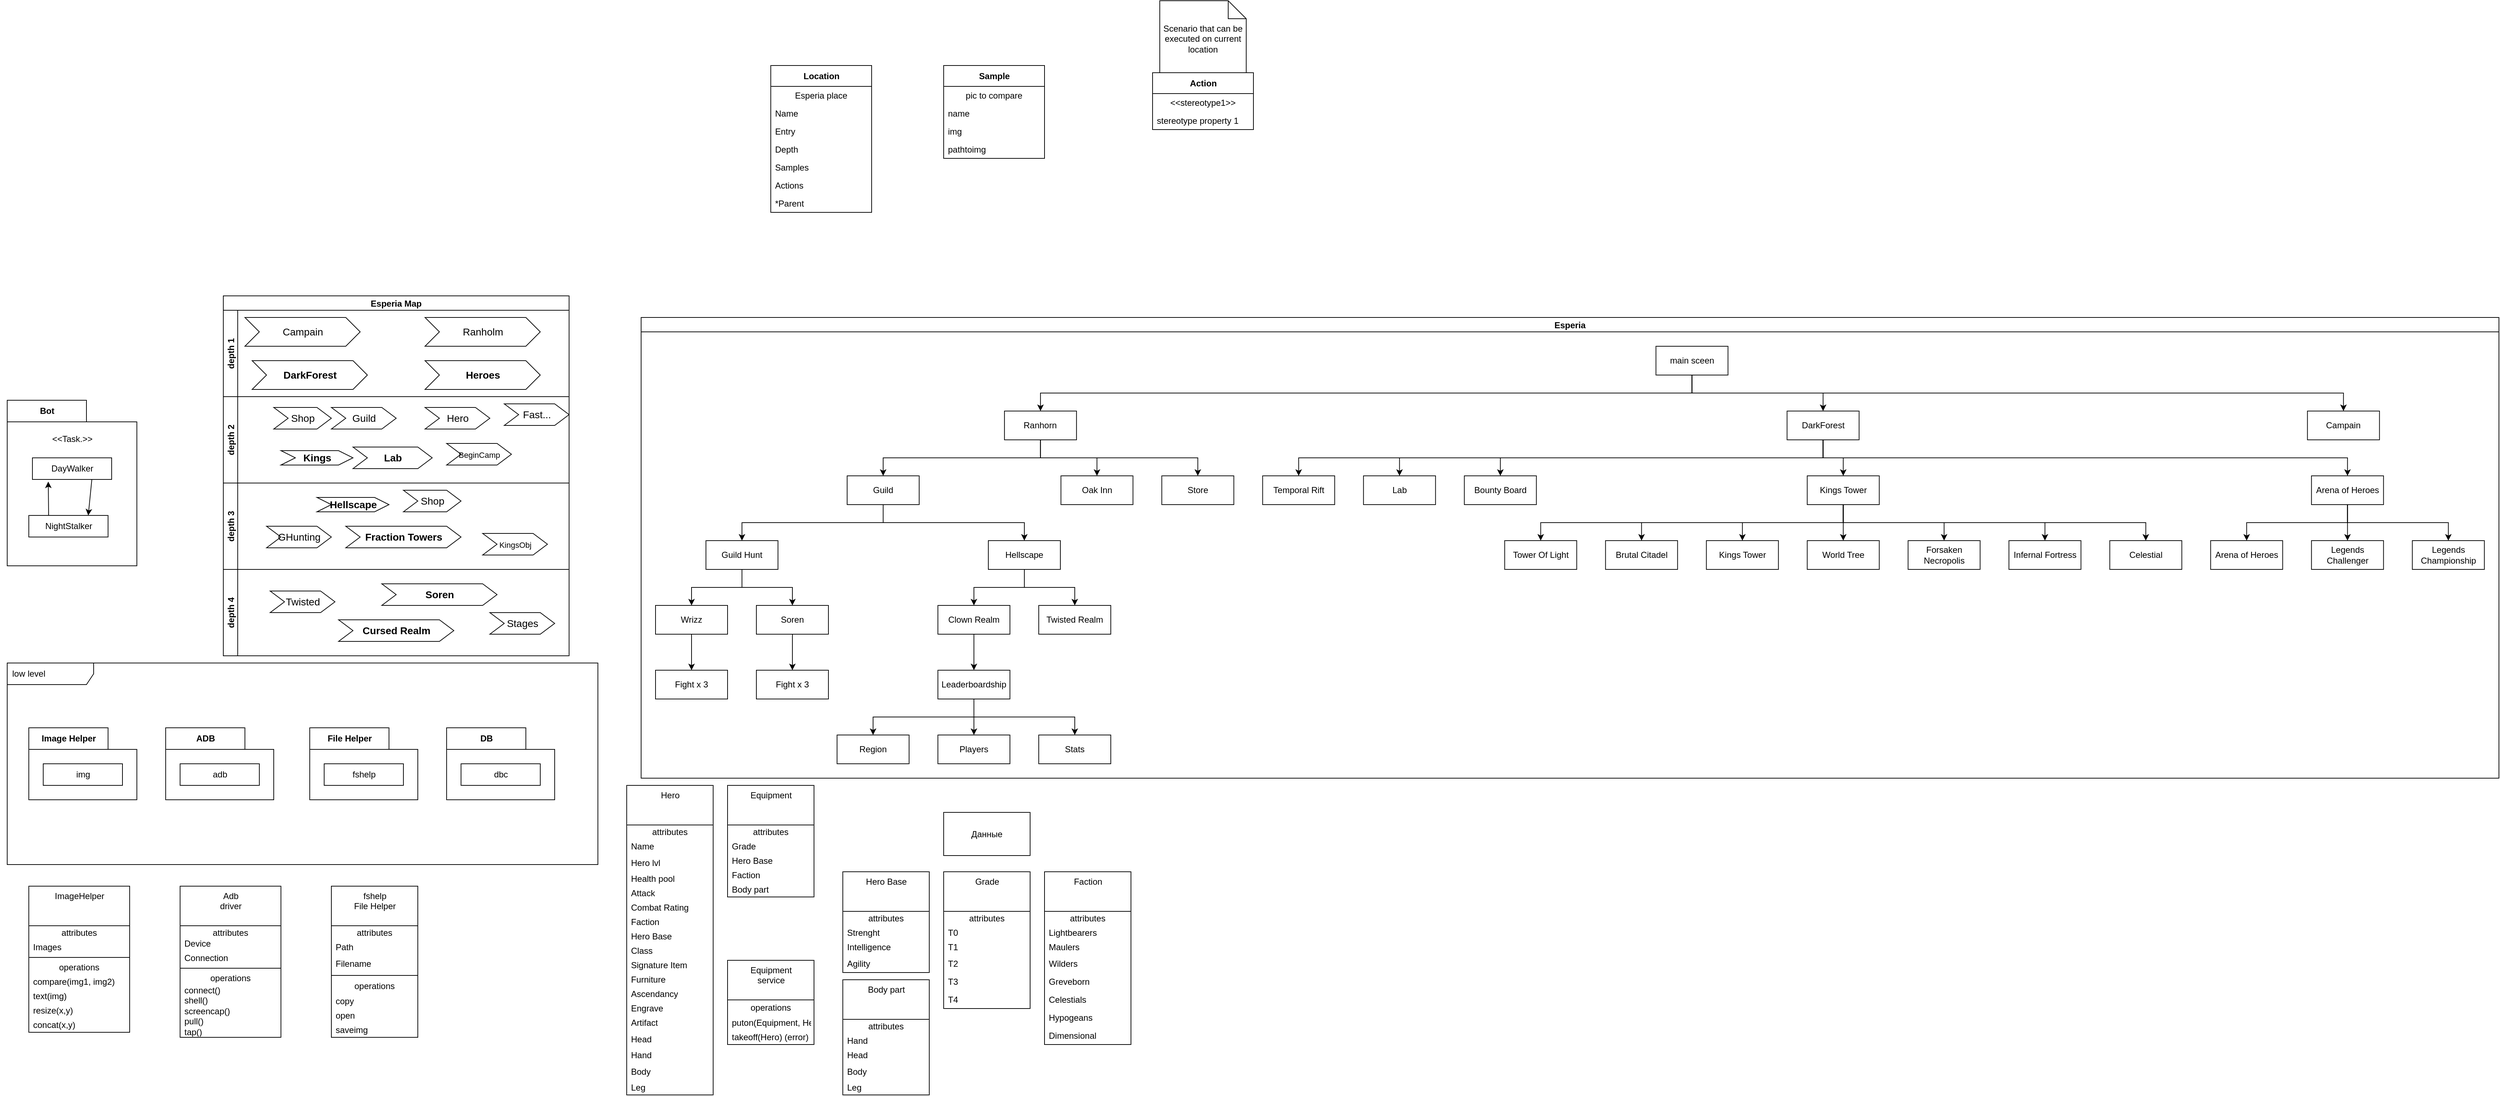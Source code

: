 <mxfile>
    <diagram id="A_OI09LelHX7HqbFtc8T" name="Page-1">
        <mxGraphModel dx="932" dy="1765" grid="1" gridSize="10" guides="1" tooltips="1" connect="1" arrows="1" fold="1" page="1" pageScale="1" pageWidth="850" pageHeight="1100" math="0" shadow="0">
            <root>
                <mxCell id="0"/>
                <mxCell id="1" parent="0"/>
                <mxCell id="19" value="Adb&lt;br&gt;driver" style="swimlane;fontStyle=0;align=center;verticalAlign=top;childLayout=stackLayout;horizontal=1;startSize=55;horizontalStack=0;resizeParent=1;resizeParentMax=0;resizeLast=0;collapsible=0;marginBottom=0;html=1;" parent="1" vertex="1">
                    <mxGeometry x="280" y="790" width="140" height="210" as="geometry"/>
                </mxCell>
                <mxCell id="20" value="attributes" style="text;html=1;strokeColor=none;fillColor=none;align=center;verticalAlign=middle;spacingLeft=4;spacingRight=4;overflow=hidden;rotatable=0;points=[[0,0.5],[1,0.5]];portConstraint=eastwest;" parent="19" vertex="1">
                    <mxGeometry y="55" width="140" height="15" as="geometry"/>
                </mxCell>
                <mxCell id="21" value="Device" style="text;html=1;strokeColor=none;fillColor=none;align=left;verticalAlign=middle;spacingLeft=4;spacingRight=4;overflow=hidden;rotatable=0;points=[[0,0.5],[1,0.5]];portConstraint=eastwest;" parent="19" vertex="1">
                    <mxGeometry y="70" width="140" height="20" as="geometry"/>
                </mxCell>
                <mxCell id="39" value="Connection" style="text;html=1;strokeColor=none;fillColor=none;align=left;verticalAlign=middle;spacingLeft=4;spacingRight=4;overflow=hidden;rotatable=0;points=[[0,0.5],[1,0.5]];portConstraint=eastwest;" parent="19" vertex="1">
                    <mxGeometry y="90" width="140" height="20" as="geometry"/>
                </mxCell>
                <mxCell id="24" value="" style="line;strokeWidth=1;fillColor=none;align=left;verticalAlign=middle;spacingTop=-1;spacingLeft=3;spacingRight=3;rotatable=0;labelPosition=right;points=[];portConstraint=eastwest;" parent="19" vertex="1">
                    <mxGeometry y="110" width="140" height="8" as="geometry"/>
                </mxCell>
                <mxCell id="25" value="operations" style="text;html=1;strokeColor=none;fillColor=none;align=center;verticalAlign=middle;spacingLeft=4;spacingRight=4;overflow=hidden;rotatable=0;points=[[0,0.5],[1,0.5]];portConstraint=eastwest;" parent="19" vertex="1">
                    <mxGeometry y="118" width="140" height="17" as="geometry"/>
                </mxCell>
                <mxCell id="26" value="connect()&lt;br&gt;shell()&lt;br&gt;screencap()&lt;br&gt;pull()&lt;br&gt;tap()" style="text;html=1;strokeColor=none;fillColor=none;align=left;verticalAlign=middle;spacingLeft=4;spacingRight=4;overflow=hidden;rotatable=0;points=[[0,0.5],[1,0.5]];portConstraint=eastwest;" parent="19" vertex="1">
                    <mxGeometry y="135" width="140" height="75" as="geometry"/>
                </mxCell>
                <mxCell id="28" value="ImageHelper" style="swimlane;fontStyle=0;align=center;verticalAlign=top;childLayout=stackLayout;horizontal=1;startSize=55;horizontalStack=0;resizeParent=1;resizeParentMax=0;resizeLast=0;collapsible=0;marginBottom=0;html=1;" parent="1" vertex="1">
                    <mxGeometry x="70" y="790" width="140" height="203" as="geometry"/>
                </mxCell>
                <mxCell id="29" value="attributes" style="text;html=1;strokeColor=none;fillColor=none;align=center;verticalAlign=middle;spacingLeft=4;spacingRight=4;overflow=hidden;rotatable=0;points=[[0,0.5],[1,0.5]];portConstraint=eastwest;" parent="28" vertex="1">
                    <mxGeometry y="55" width="140" height="20" as="geometry"/>
                </mxCell>
                <mxCell id="30" value="Images" style="text;html=1;strokeColor=none;fillColor=none;align=left;verticalAlign=middle;spacingLeft=4;spacingRight=4;overflow=hidden;rotatable=0;points=[[0,0.5],[1,0.5]];portConstraint=eastwest;" parent="28" vertex="1">
                    <mxGeometry y="75" width="140" height="20" as="geometry"/>
                </mxCell>
                <mxCell id="33" value="" style="line;strokeWidth=1;fillColor=none;align=left;verticalAlign=middle;spacingTop=-1;spacingLeft=3;spacingRight=3;rotatable=0;labelPosition=right;points=[];portConstraint=eastwest;" parent="28" vertex="1">
                    <mxGeometry y="95" width="140" height="8" as="geometry"/>
                </mxCell>
                <mxCell id="34" value="operations" style="text;html=1;strokeColor=none;fillColor=none;align=center;verticalAlign=middle;spacingLeft=4;spacingRight=4;overflow=hidden;rotatable=0;points=[[0,0.5],[1,0.5]];portConstraint=eastwest;" parent="28" vertex="1">
                    <mxGeometry y="103" width="140" height="20" as="geometry"/>
                </mxCell>
                <mxCell id="35" value="compare(img1, img2)" style="text;html=1;strokeColor=none;fillColor=none;align=left;verticalAlign=middle;spacingLeft=4;spacingRight=4;overflow=hidden;rotatable=0;points=[[0,0.5],[1,0.5]];portConstraint=eastwest;" parent="28" vertex="1">
                    <mxGeometry y="123" width="140" height="20" as="geometry"/>
                </mxCell>
                <mxCell id="36" value="text(img)" style="text;html=1;strokeColor=none;fillColor=none;align=left;verticalAlign=middle;spacingLeft=4;spacingRight=4;overflow=hidden;rotatable=0;points=[[0,0.5],[1,0.5]];portConstraint=eastwest;" parent="28" vertex="1">
                    <mxGeometry y="143" width="140" height="20" as="geometry"/>
                </mxCell>
                <mxCell id="37" value="resize(x,y)" style="text;html=1;strokeColor=none;fillColor=none;align=left;verticalAlign=middle;spacingLeft=4;spacingRight=4;overflow=hidden;rotatable=0;points=[[0,0.5],[1,0.5]];portConstraint=eastwest;" parent="28" vertex="1">
                    <mxGeometry y="163" width="140" height="20" as="geometry"/>
                </mxCell>
                <mxCell id="38" value="concat(x,y)" style="text;html=1;strokeColor=none;fillColor=none;align=left;verticalAlign=middle;spacingLeft=4;spacingRight=4;overflow=hidden;rotatable=0;points=[[0,0.5],[1,0.5]];portConstraint=eastwest;" parent="28" vertex="1">
                    <mxGeometry y="183" width="140" height="20" as="geometry"/>
                </mxCell>
                <mxCell id="41" value="fshelp&lt;br&gt;File Helper" style="swimlane;fontStyle=0;align=center;verticalAlign=top;childLayout=stackLayout;horizontal=1;startSize=55;horizontalStack=0;resizeParent=1;resizeParentMax=0;resizeLast=0;collapsible=0;marginBottom=0;html=1;" parent="1" vertex="1">
                    <mxGeometry x="490" y="790" width="120" height="210" as="geometry"/>
                </mxCell>
                <mxCell id="42" value="attributes" style="text;html=1;strokeColor=none;fillColor=none;align=center;verticalAlign=middle;spacingLeft=4;spacingRight=4;overflow=hidden;rotatable=0;points=[[0,0.5],[1,0.5]];portConstraint=eastwest;" parent="41" vertex="1">
                    <mxGeometry y="55" width="120" height="20" as="geometry"/>
                </mxCell>
                <mxCell id="43" value="Path" style="text;html=1;strokeColor=none;fillColor=none;align=left;verticalAlign=middle;spacingLeft=4;spacingRight=4;overflow=hidden;rotatable=0;points=[[0,0.5],[1,0.5]];portConstraint=eastwest;" parent="41" vertex="1">
                    <mxGeometry y="75" width="120" height="20" as="geometry"/>
                </mxCell>
                <mxCell id="52" value="Filename" style="text;html=1;strokeColor=none;fillColor=none;align=left;verticalAlign=middle;spacingLeft=4;spacingRight=4;overflow=hidden;rotatable=0;points=[[0,0.5],[1,0.5]];portConstraint=eastwest;" parent="41" vertex="1">
                    <mxGeometry y="95" width="120" height="25" as="geometry"/>
                </mxCell>
                <mxCell id="46" value="" style="line;strokeWidth=1;fillColor=none;align=left;verticalAlign=middle;spacingTop=-1;spacingLeft=3;spacingRight=3;rotatable=0;labelPosition=right;points=[];portConstraint=eastwest;" parent="41" vertex="1">
                    <mxGeometry y="120" width="120" height="8" as="geometry"/>
                </mxCell>
                <mxCell id="47" value="operations" style="text;html=1;strokeColor=none;fillColor=none;align=center;verticalAlign=middle;spacingLeft=4;spacingRight=4;overflow=hidden;rotatable=0;points=[[0,0.5],[1,0.5]];portConstraint=eastwest;" parent="41" vertex="1">
                    <mxGeometry y="128" width="120" height="22" as="geometry"/>
                </mxCell>
                <mxCell id="48" value="copy" style="text;html=1;strokeColor=none;fillColor=none;align=left;verticalAlign=middle;spacingLeft=4;spacingRight=4;overflow=hidden;rotatable=0;points=[[0,0.5],[1,0.5]];portConstraint=eastwest;" parent="41" vertex="1">
                    <mxGeometry y="150" width="120" height="20" as="geometry"/>
                </mxCell>
                <mxCell id="49" value="open" style="text;html=1;strokeColor=none;fillColor=none;align=left;verticalAlign=middle;spacingLeft=4;spacingRight=4;overflow=hidden;rotatable=0;points=[[0,0.5],[1,0.5]];portConstraint=eastwest;" parent="41" vertex="1">
                    <mxGeometry y="170" width="120" height="20" as="geometry"/>
                </mxCell>
                <mxCell id="51" value="saveimg" style="text;html=1;strokeColor=none;fillColor=none;align=left;verticalAlign=middle;spacingLeft=4;spacingRight=4;overflow=hidden;rotatable=0;points=[[0,0.5],[1,0.5]];portConstraint=eastwest;" parent="41" vertex="1">
                    <mxGeometry y="190" width="120" height="20" as="geometry"/>
                </mxCell>
                <mxCell id="76" value="" style="group" parent="1" vertex="1" connectable="0">
                    <mxGeometry x="40" y="480" width="820" height="280" as="geometry"/>
                </mxCell>
                <mxCell id="71" value="low level" style="shape=umlFrame;whiteSpace=wrap;html=1;width=120;height=30;boundedLbl=1;verticalAlign=middle;align=left;spacingLeft=5;" parent="76" vertex="1">
                    <mxGeometry width="820" height="280" as="geometry"/>
                </mxCell>
                <mxCell id="57" value="Image Helper" style="shape=folder;fontStyle=1;tabWidth=110;tabHeight=30;tabPosition=left;html=1;boundedLbl=1;labelInHeader=1;container=1;collapsible=0;recursiveResize=0;" parent="76" vertex="1">
                    <mxGeometry x="30" y="90" width="150" height="100" as="geometry"/>
                </mxCell>
                <mxCell id="58" value="img" style="html=1;" parent="57" vertex="1">
                    <mxGeometry width="110" height="30" relative="1" as="geometry">
                        <mxPoint x="20" y="50" as="offset"/>
                    </mxGeometry>
                </mxCell>
                <mxCell id="62" value="File Helper" style="shape=folder;fontStyle=1;tabWidth=110;tabHeight=30;tabPosition=left;html=1;boundedLbl=1;labelInHeader=1;container=1;collapsible=0;recursiveResize=0;" parent="76" vertex="1">
                    <mxGeometry x="420" y="90" width="150" height="100" as="geometry"/>
                </mxCell>
                <mxCell id="63" value="fshelp" style="html=1;" parent="62" vertex="1">
                    <mxGeometry width="110" height="30" relative="1" as="geometry">
                        <mxPoint x="20" y="50" as="offset"/>
                    </mxGeometry>
                </mxCell>
                <mxCell id="65" value="ADB" style="shape=folder;fontStyle=1;tabWidth=110;tabHeight=30;tabPosition=left;html=1;boundedLbl=1;labelInHeader=1;container=1;collapsible=0;recursiveResize=0;" parent="76" vertex="1">
                    <mxGeometry x="220" y="90" width="150" height="100" as="geometry"/>
                </mxCell>
                <mxCell id="66" value="adb" style="html=1;" parent="65" vertex="1">
                    <mxGeometry width="110" height="30" relative="1" as="geometry">
                        <mxPoint x="20" y="50" as="offset"/>
                    </mxGeometry>
                </mxCell>
                <mxCell id="69" value="DB" style="shape=folder;fontStyle=1;tabWidth=110;tabHeight=30;tabPosition=left;html=1;boundedLbl=1;labelInHeader=1;container=1;collapsible=0;recursiveResize=0;" parent="76" vertex="1">
                    <mxGeometry x="610" y="90" width="150" height="100" as="geometry"/>
                </mxCell>
                <mxCell id="70" value="dbc" style="html=1;" parent="69" vertex="1">
                    <mxGeometry width="110" height="30" relative="1" as="geometry">
                        <mxPoint x="20" y="50" as="offset"/>
                    </mxGeometry>
                </mxCell>
                <mxCell id="200" value="Bot" style="shape=folder;fontStyle=1;tabWidth=110;tabHeight=30;tabPosition=left;html=1;boundedLbl=1;labelInHeader=1;container=1;collapsible=0;recursiveResize=0;" parent="1" vertex="1">
                    <mxGeometry x="40" y="115" width="180" height="230" as="geometry"/>
                </mxCell>
                <mxCell id="240" style="edgeStyle=none;html=1;exitX=0.75;exitY=1;exitDx=0;exitDy=0;entryX=0.75;entryY=0;entryDx=0;entryDy=0;" parent="200" source="201" target="203" edge="1">
                    <mxGeometry relative="1" as="geometry"/>
                </mxCell>
                <mxCell id="201" value="DayWalker" style="html=1;" parent="200" vertex="1">
                    <mxGeometry width="110" height="30" relative="1" as="geometry">
                        <mxPoint x="35" y="80" as="offset"/>
                    </mxGeometry>
                </mxCell>
                <mxCell id="239" style="edgeStyle=none;html=1;exitX=0.25;exitY=0;exitDx=0;exitDy=0;entryX=0.2;entryY=1.1;entryDx=0;entryDy=0;entryPerimeter=0;" parent="200" source="203" target="201" edge="1">
                    <mxGeometry relative="1" as="geometry"/>
                </mxCell>
                <mxCell id="203" value="NightStalker" style="html=1;" parent="200" vertex="1">
                    <mxGeometry width="110" height="30" relative="1" as="geometry">
                        <mxPoint x="30" y="160" as="offset"/>
                    </mxGeometry>
                </mxCell>
                <mxCell id="237" value="&amp;lt;&amp;lt;Task.&amp;gt;&amp;gt;" style="text;html=1;align=center;" parent="200" vertex="1">
                    <mxGeometry x="-10" y="40" width="200" height="25" as="geometry"/>
                </mxCell>
                <object label="Esperia Map" id="241">
                    <mxCell style="swimlane;childLayout=stackLayout;resizeParent=1;resizeParentMax=0;horizontal=1;startSize=20;horizontalStack=0;" parent="1" vertex="1">
                        <mxGeometry x="340" y="-30" width="480" height="500" as="geometry"/>
                    </mxCell>
                </object>
                <object label="depth 1" placeholders="1" id="242">
                    <mxCell style="swimlane;startSize=20;horizontal=0;" parent="241" vertex="1">
                        <mxGeometry y="20" width="480" height="120" as="geometry"/>
                    </mxCell>
                </object>
                <mxCell id="250" value="&lt;font color=&quot;#000000&quot;&gt;Campain&lt;/font&gt;" style="html=1;shape=mxgraph.infographic.ribbonSimple;notch1=20;notch2=20;align=center;verticalAlign=middle;fontSize=14;fontStyle=0;fillColor=#FFFFFF;" parent="242" vertex="1">
                    <mxGeometry x="30" y="10" width="160" height="40" as="geometry"/>
                </mxCell>
                <mxCell id="251" value="&lt;font color=&quot;#000000&quot;&gt;Ranholm&lt;/font&gt;" style="html=1;shape=mxgraph.infographic.ribbonSimple;notch1=20;notch2=20;align=center;verticalAlign=middle;fontSize=14;fontStyle=0;fillColor=#FFFFFF;" parent="242" vertex="1">
                    <mxGeometry x="280" y="10" width="160" height="40" as="geometry"/>
                </mxCell>
                <mxCell id="255" value="&lt;font color=&quot;#000000&quot;&gt;DarkForest&lt;/font&gt;" style="html=1;shape=mxgraph.infographic.ribbonSimple;notch1=20;notch2=20;align=center;verticalAlign=middle;fontSize=14;fontStyle=1;fillColor=#FFFFFF;" parent="242" vertex="1">
                    <mxGeometry x="40" y="70" width="160" height="40" as="geometry"/>
                </mxCell>
                <mxCell id="256" value="&lt;font color=&quot;#000000&quot;&gt;Heroes&lt;/font&gt;" style="html=1;shape=mxgraph.infographic.ribbonSimple;notch1=20;notch2=20;align=center;verticalAlign=middle;fontSize=14;fontStyle=1;fillColor=#FFFFFF;" parent="242" vertex="1">
                    <mxGeometry x="280" y="70" width="160" height="40" as="geometry"/>
                </mxCell>
                <mxCell id="245" value="depth 2" style="swimlane;startSize=20;horizontal=0;" parent="241" vertex="1">
                    <mxGeometry y="140" width="480" height="120" as="geometry"/>
                </mxCell>
                <mxCell id="257" value="&lt;font color=&quot;#000000&quot;&gt;Shop&lt;/font&gt;" style="html=1;shape=mxgraph.infographic.ribbonSimple;notch1=20;notch2=20;align=center;verticalAlign=middle;fontSize=14;fontStyle=0;fillColor=#FFFFFF;" parent="245" vertex="1">
                    <mxGeometry x="70" y="15" width="80" height="30" as="geometry"/>
                </mxCell>
                <mxCell id="258" value="&lt;font color=&quot;#000000&quot;&gt;Kings&lt;/font&gt;" style="html=1;shape=mxgraph.infographic.ribbonSimple;notch1=20;notch2=20;align=center;verticalAlign=middle;fontSize=14;fontStyle=1;fillColor=#FFFFFF;" parent="245" vertex="1">
                    <mxGeometry x="80" y="75" width="100" height="20" as="geometry"/>
                </mxCell>
                <mxCell id="259" value="&lt;font color=&quot;#000000&quot;&gt;Lab&lt;/font&gt;" style="html=1;shape=mxgraph.infographic.ribbonSimple;notch1=20;notch2=20;align=center;verticalAlign=middle;fontSize=14;fontStyle=1;fillColor=#FFFFFF;" parent="245" vertex="1">
                    <mxGeometry x="180" y="70" width="110" height="30" as="geometry"/>
                </mxCell>
                <mxCell id="260" value="&lt;font color=&quot;#000000&quot;&gt;Guild&lt;/font&gt;" style="html=1;shape=mxgraph.infographic.ribbonSimple;notch1=20;notch2=20;align=center;verticalAlign=middle;fontSize=14;fontStyle=0;fillColor=#FFFFFF;" parent="245" vertex="1">
                    <mxGeometry x="150" y="15" width="90" height="30" as="geometry"/>
                </mxCell>
                <mxCell id="261" value="&lt;font color=&quot;#000000&quot;&gt;Hero&lt;/font&gt;" style="html=1;shape=mxgraph.infographic.ribbonSimple;notch1=20;notch2=20;align=center;verticalAlign=middle;fontSize=14;fontStyle=0;fillColor=#FFFFFF;" parent="245" vertex="1">
                    <mxGeometry x="280" y="15" width="90" height="30" as="geometry"/>
                </mxCell>
                <mxCell id="262" value="&lt;font color=&quot;#000000&quot; style=&quot;line-height: 0.9 ; font-size: 11px&quot;&gt;BeginCamp&lt;/font&gt;" style="html=1;shape=mxgraph.infographic.ribbonSimple;notch1=20;notch2=20;align=center;verticalAlign=middle;fontSize=14;fontStyle=0;fillColor=#FFFFFF;" parent="245" vertex="1">
                    <mxGeometry x="310" y="65" width="90" height="30" as="geometry"/>
                </mxCell>
                <mxCell id="263" value="&lt;font color=&quot;#000000&quot;&gt;Fast...&lt;/font&gt;" style="html=1;shape=mxgraph.infographic.ribbonSimple;notch1=20;notch2=20;align=center;verticalAlign=middle;fontSize=14;fontStyle=0;fillColor=#FFFFFF;" parent="245" vertex="1">
                    <mxGeometry x="390" y="10" width="90" height="30" as="geometry"/>
                </mxCell>
                <mxCell id="243" value="depth 3" style="swimlane;startSize=20;horizontal=0;" parent="241" vertex="1">
                    <mxGeometry y="260" width="480" height="120" as="geometry"/>
                </mxCell>
                <mxCell id="264" value="&lt;font color=&quot;#000000&quot;&gt;Shop&lt;/font&gt;" style="html=1;shape=mxgraph.infographic.ribbonSimple;notch1=20;notch2=20;align=center;verticalAlign=middle;fontSize=14;fontStyle=0;fillColor=#FFFFFF;" parent="243" vertex="1">
                    <mxGeometry x="250" y="10" width="80" height="30" as="geometry"/>
                </mxCell>
                <mxCell id="265" value="&lt;font color=&quot;#000000&quot;&gt;Hellscape&lt;/font&gt;" style="html=1;shape=mxgraph.infographic.ribbonSimple;notch1=20;notch2=20;align=center;verticalAlign=middle;fontSize=14;fontStyle=1;fillColor=#FFFFFF;" parent="243" vertex="1">
                    <mxGeometry x="130" y="20" width="100" height="20" as="geometry"/>
                </mxCell>
                <mxCell id="266" value="&lt;font color=&quot;#000000&quot;&gt;Fraction Towers&lt;/font&gt;" style="html=1;shape=mxgraph.infographic.ribbonSimple;notch1=20;notch2=20;align=center;verticalAlign=middle;fontSize=14;fontStyle=1;fillColor=#FFFFFF;" parent="243" vertex="1">
                    <mxGeometry x="170" y="60" width="160" height="30" as="geometry"/>
                </mxCell>
                <mxCell id="268" value="&lt;font color=&quot;#000000&quot;&gt;GHunting&lt;/font&gt;" style="html=1;shape=mxgraph.infographic.ribbonSimple;notch1=20;notch2=20;align=center;verticalAlign=middle;fontSize=14;fontStyle=0;fillColor=#FFFFFF;" parent="243" vertex="1">
                    <mxGeometry x="60" y="60" width="90" height="30" as="geometry"/>
                </mxCell>
                <mxCell id="269" value="&lt;font color=&quot;#000000&quot; style=&quot;line-height: 0.9 ; font-size: 11px&quot;&gt;KingsObj&lt;/font&gt;" style="html=1;shape=mxgraph.infographic.ribbonSimple;notch1=20;notch2=20;align=center;verticalAlign=middle;fontSize=14;fontStyle=0;fillColor=#FFFFFF;" parent="243" vertex="1">
                    <mxGeometry x="360" y="70" width="90" height="30" as="geometry"/>
                </mxCell>
                <mxCell id="244" value="depth 4" style="swimlane;startSize=20;horizontal=0;" parent="241" vertex="1">
                    <mxGeometry y="380" width="480" height="120" as="geometry"/>
                </mxCell>
                <mxCell id="267" value="&lt;font color=&quot;#000000&quot;&gt;Twisted&lt;/font&gt;" style="html=1;shape=mxgraph.infographic.ribbonSimple;notch1=20;notch2=20;align=center;verticalAlign=middle;fontSize=14;fontStyle=0;fillColor=#FFFFFF;" parent="244" vertex="1">
                    <mxGeometry x="65" y="30" width="90" height="30" as="geometry"/>
                </mxCell>
                <mxCell id="270" value="&lt;font color=&quot;#000000&quot;&gt;Cursed Realm&lt;/font&gt;" style="html=1;shape=mxgraph.infographic.ribbonSimple;notch1=20;notch2=20;align=center;verticalAlign=middle;fontSize=14;fontStyle=1;fillColor=#FFFFFF;" parent="244" vertex="1">
                    <mxGeometry x="160" y="70" width="160" height="30" as="geometry"/>
                </mxCell>
                <mxCell id="271" value="&lt;font color=&quot;#000000&quot;&gt;Soren&lt;/font&gt;" style="html=1;shape=mxgraph.infographic.ribbonSimple;notch1=20;notch2=20;align=center;verticalAlign=middle;fontSize=14;fontStyle=1;fillColor=#FFFFFF;" parent="244" vertex="1">
                    <mxGeometry x="220" y="20" width="160" height="30" as="geometry"/>
                </mxCell>
                <mxCell id="272" value="&lt;font color=&quot;#000000&quot;&gt;Stages&lt;/font&gt;" style="html=1;shape=mxgraph.infographic.ribbonSimple;notch1=20;notch2=20;align=center;verticalAlign=middle;fontSize=14;fontStyle=0;fillColor=#FFFFFF;" parent="244" vertex="1">
                    <mxGeometry x="370" y="60" width="90" height="30" as="geometry"/>
                </mxCell>
                <mxCell id="273" value="Esperia" style="swimlane;startSize=20;horizontal=1;childLayout=treeLayout;horizontalTree=0;resizable=0;containerType=tree;" parent="1" vertex="1">
                    <mxGeometry x="920" width="2579" height="640" as="geometry"/>
                </mxCell>
                <mxCell id="274" value="main sceen" style="whiteSpace=wrap;html=1;" parent="273" vertex="1">
                    <mxGeometry x="1408.8" y="40" width="100" height="40" as="geometry"/>
                </mxCell>
                <mxCell id="275" value="Ranhorn" style="whiteSpace=wrap;html=1;" parent="273" vertex="1">
                    <mxGeometry x="504.4" y="130" width="100" height="40" as="geometry"/>
                </mxCell>
                <mxCell id="276" value="" style="edgeStyle=elbowEdgeStyle;elbow=vertical;html=1;rounded=0;" parent="273" source="274" target="275" edge="1">
                    <mxGeometry relative="1" as="geometry"/>
                </mxCell>
                <mxCell id="277" value="DarkForest" style="whiteSpace=wrap;html=1;" parent="273" vertex="1">
                    <mxGeometry x="1590.8" y="130" width="100" height="40" as="geometry"/>
                </mxCell>
                <mxCell id="278" value="" style="edgeStyle=elbowEdgeStyle;elbow=vertical;html=1;rounded=0;" parent="273" source="274" target="277" edge="1">
                    <mxGeometry relative="1" as="geometry"/>
                </mxCell>
                <mxCell id="279" value="" style="edgeStyle=elbowEdgeStyle;elbow=vertical;html=1;rounded=0;" parent="273" source="275" target="280" edge="1">
                    <mxGeometry relative="1" as="geometry">
                        <mxPoint x="-15043.3" y="-320" as="sourcePoint"/>
                    </mxGeometry>
                </mxCell>
                <mxCell id="280" value="Guild" style="whiteSpace=wrap;html=1;" parent="273" vertex="1">
                    <mxGeometry x="286" y="220" width="100" height="40" as="geometry"/>
                </mxCell>
                <mxCell id="297" value="" style="edgeStyle=elbowEdgeStyle;elbow=vertical;html=1;rounded=0;" parent="273" source="274" target="298" edge="1">
                    <mxGeometry relative="1" as="geometry">
                        <mxPoint x="-15043.3" y="-320" as="sourcePoint"/>
                    </mxGeometry>
                </mxCell>
                <mxCell id="298" value="Campain" style="whiteSpace=wrap;html=1;" parent="273" vertex="1">
                    <mxGeometry x="2313.2" y="130" width="100" height="40" as="geometry"/>
                </mxCell>
                <mxCell id="299" value="" style="edgeStyle=elbowEdgeStyle;elbow=vertical;html=1;rounded=0;" parent="273" source="275" target="300" edge="1">
                    <mxGeometry relative="1" as="geometry">
                        <mxPoint x="-15043.3" y="-230" as="sourcePoint"/>
                    </mxGeometry>
                </mxCell>
                <mxCell id="300" value="Oak Inn" style="whiteSpace=wrap;html=1;" parent="273" vertex="1">
                    <mxGeometry x="582.8" y="220" width="100" height="40" as="geometry"/>
                </mxCell>
                <mxCell id="303" value="" style="edgeStyle=elbowEdgeStyle;elbow=vertical;html=1;rounded=0;" parent="273" source="277" target="304" edge="1">
                    <mxGeometry relative="1" as="geometry">
                        <mxPoint x="-14579.3" y="-590" as="sourcePoint"/>
                    </mxGeometry>
                </mxCell>
                <mxCell id="304" value="Temporal Rift&lt;br&gt;" style="whiteSpace=wrap;html=1;" parent="273" vertex="1">
                    <mxGeometry x="862.8" y="220" width="100" height="40" as="geometry"/>
                </mxCell>
                <mxCell id="305" value="" style="edgeStyle=elbowEdgeStyle;elbow=vertical;html=1;rounded=0;" parent="273" source="277" target="306" edge="1">
                    <mxGeometry relative="1" as="geometry">
                        <mxPoint x="-14509.3" y="-500" as="sourcePoint"/>
                    </mxGeometry>
                </mxCell>
                <mxCell id="306" value="Lab" style="whiteSpace=wrap;html=1;" parent="273" vertex="1">
                    <mxGeometry x="1002.8" y="220" width="100" height="40" as="geometry"/>
                </mxCell>
                <mxCell id="307" value="" style="edgeStyle=elbowEdgeStyle;elbow=vertical;html=1;rounded=0;" parent="273" source="277" target="308" edge="1">
                    <mxGeometry relative="1" as="geometry">
                        <mxPoint x="-14050.3" y="-470" as="sourcePoint"/>
                    </mxGeometry>
                </mxCell>
                <mxCell id="308" value="Bounty Board" style="whiteSpace=wrap;html=1;" parent="273" vertex="1">
                    <mxGeometry x="1142.8" y="220" width="100" height="40" as="geometry"/>
                </mxCell>
                <mxCell id="309" value="" style="edgeStyle=elbowEdgeStyle;elbow=vertical;html=1;rounded=0;" parent="273" source="277" target="310" edge="1">
                    <mxGeometry relative="1" as="geometry">
                        <mxPoint x="-13567.3" y="-470" as="sourcePoint"/>
                    </mxGeometry>
                </mxCell>
                <mxCell id="310" value="Kings Tower" style="whiteSpace=wrap;html=1;" parent="273" vertex="1">
                    <mxGeometry x="1618.8" y="220" width="100" height="40" as="geometry"/>
                </mxCell>
                <mxCell id="311" value="" style="edgeStyle=elbowEdgeStyle;elbow=vertical;html=1;rounded=0;" parent="273" source="280" target="312" edge="1">
                    <mxGeometry relative="1" as="geometry">
                        <mxPoint x="-14050.3" y="-470" as="sourcePoint"/>
                    </mxGeometry>
                </mxCell>
                <mxCell id="312" value="Guild Hunt" style="whiteSpace=wrap;html=1;" parent="273" vertex="1">
                    <mxGeometry x="90" y="310" width="100" height="40" as="geometry"/>
                </mxCell>
                <mxCell id="313" value="" style="edgeStyle=elbowEdgeStyle;elbow=vertical;html=1;rounded=0;" parent="273" source="280" target="314" edge="1">
                    <mxGeometry relative="1" as="geometry">
                        <mxPoint x="-14190.3" y="-380" as="sourcePoint"/>
                    </mxGeometry>
                </mxCell>
                <mxCell id="314" value="Hellscape" style="whiteSpace=wrap;html=1;" parent="273" vertex="1">
                    <mxGeometry x="482" y="310" width="100" height="40" as="geometry"/>
                </mxCell>
                <mxCell id="315" value="" style="edgeStyle=elbowEdgeStyle;elbow=vertical;html=1;rounded=0;" parent="273" source="275" target="316" edge="1">
                    <mxGeometry relative="1" as="geometry">
                        <mxPoint x="-13000.3" y="-560" as="sourcePoint"/>
                    </mxGeometry>
                </mxCell>
                <mxCell id="316" value="Store" style="whiteSpace=wrap;html=1;" parent="273" vertex="1">
                    <mxGeometry x="722.8" y="220" width="100" height="40" as="geometry"/>
                </mxCell>
                <mxCell id="317" value="" style="edgeStyle=elbowEdgeStyle;elbow=vertical;html=1;rounded=0;" parent="273" source="314" target="318" edge="1">
                    <mxGeometry relative="1" as="geometry">
                        <mxPoint x="-12930.3" y="-380" as="sourcePoint"/>
                    </mxGeometry>
                </mxCell>
                <mxCell id="318" value="Clown Realm" style="whiteSpace=wrap;html=1;" parent="273" vertex="1">
                    <mxGeometry x="412" y="400" width="100" height="40" as="geometry"/>
                </mxCell>
                <mxCell id="319" value="" style="edgeStyle=elbowEdgeStyle;elbow=vertical;html=1;rounded=0;" parent="273" source="314" target="320" edge="1">
                    <mxGeometry relative="1" as="geometry">
                        <mxPoint x="-12860.3" y="-290" as="sourcePoint"/>
                    </mxGeometry>
                </mxCell>
                <mxCell id="320" value="Twisted Realm" style="whiteSpace=wrap;html=1;" parent="273" vertex="1">
                    <mxGeometry x="552" y="400" width="100" height="40" as="geometry"/>
                </mxCell>
                <mxCell id="321" value="" style="edgeStyle=elbowEdgeStyle;elbow=vertical;html=1;rounded=0;" parent="273" source="312" target="322" edge="1">
                    <mxGeometry relative="1" as="geometry">
                        <mxPoint x="-12251.3" y="-380" as="sourcePoint"/>
                    </mxGeometry>
                </mxCell>
                <mxCell id="322" value="Wrizz" style="whiteSpace=wrap;html=1;" parent="273" vertex="1">
                    <mxGeometry x="20" y="400" width="100" height="40" as="geometry"/>
                </mxCell>
                <mxCell id="323" value="" style="edgeStyle=elbowEdgeStyle;elbow=vertical;html=1;rounded=0;" parent="273" source="312" target="324" edge="1">
                    <mxGeometry relative="1" as="geometry">
                        <mxPoint x="-12360.5" y="-290" as="sourcePoint"/>
                    </mxGeometry>
                </mxCell>
                <mxCell id="324" value="Soren" style="whiteSpace=wrap;html=1;" parent="273" vertex="1">
                    <mxGeometry x="160" y="400" width="100" height="40" as="geometry"/>
                </mxCell>
                <mxCell id="325" value="" style="edgeStyle=elbowEdgeStyle;elbow=vertical;html=1;rounded=0;" parent="273" source="310" target="326" edge="1">
                    <mxGeometry relative="1" as="geometry">
                        <mxPoint x="-10701.5" y="-470" as="sourcePoint"/>
                    </mxGeometry>
                </mxCell>
                <mxCell id="326" value="Tower Of Light" style="whiteSpace=wrap;html=1;" parent="273" vertex="1">
                    <mxGeometry x="1198.8" y="310" width="100" height="40" as="geometry"/>
                </mxCell>
                <mxCell id="327" value="" style="edgeStyle=elbowEdgeStyle;elbow=vertical;html=1;rounded=0;" parent="273" source="310" target="328" edge="1">
                    <mxGeometry relative="1" as="geometry">
                        <mxPoint x="-10491.5" y="-380" as="sourcePoint"/>
                    </mxGeometry>
                </mxCell>
                <mxCell id="328" value="Brutal Citadel" style="whiteSpace=wrap;html=1;" parent="273" vertex="1">
                    <mxGeometry x="1338.8" y="310" width="100" height="40" as="geometry"/>
                </mxCell>
                <mxCell id="329" value="" style="edgeStyle=elbowEdgeStyle;elbow=vertical;html=1;rounded=0;" parent="273" source="310" target="330" edge="1">
                    <mxGeometry relative="1" as="geometry">
                        <mxPoint x="-9602.5" y="-380" as="sourcePoint"/>
                    </mxGeometry>
                </mxCell>
                <mxCell id="330" value="Kings Tower" style="whiteSpace=wrap;html=1;" parent="273" vertex="1">
                    <mxGeometry x="1478.8" y="310" width="100" height="40" as="geometry"/>
                </mxCell>
                <mxCell id="331" value="" style="edgeStyle=elbowEdgeStyle;elbow=vertical;html=1;rounded=0;" parent="273" source="310" target="332" edge="1">
                    <mxGeometry relative="1" as="geometry">
                        <mxPoint x="-8688.3" y="-380" as="sourcePoint"/>
                    </mxGeometry>
                </mxCell>
                <mxCell id="332" value="World Tree" style="whiteSpace=wrap;html=1;" parent="273" vertex="1">
                    <mxGeometry x="1618.8" y="310" width="100" height="40" as="geometry"/>
                </mxCell>
                <mxCell id="333" value="" style="edgeStyle=elbowEdgeStyle;elbow=vertical;html=1;rounded=0;" parent="273" source="310" target="334" edge="1">
                    <mxGeometry relative="1" as="geometry">
                        <mxPoint x="-7748.9" y="-380" as="sourcePoint"/>
                    </mxGeometry>
                </mxCell>
                <mxCell id="334" value="Forsaken Necropolis" style="whiteSpace=wrap;html=1;" parent="273" vertex="1">
                    <mxGeometry x="1758.8" y="310" width="100" height="40" as="geometry"/>
                </mxCell>
                <mxCell id="335" value="" style="edgeStyle=elbowEdgeStyle;elbow=vertical;html=1;rounded=0;" parent="273" source="318" target="336" edge="1">
                    <mxGeometry relative="1" as="geometry">
                        <mxPoint x="-7689.3" y="350" as="sourcePoint"/>
                    </mxGeometry>
                </mxCell>
                <mxCell id="336" value="Leaderboardship" style="whiteSpace=wrap;html=1;" parent="273" vertex="1">
                    <mxGeometry x="412" y="490" width="100" height="40" as="geometry"/>
                </mxCell>
                <mxCell id="337" value="" style="edgeStyle=elbowEdgeStyle;elbow=vertical;html=1;rounded=0;" parent="273" source="322" target="338" edge="1">
                    <mxGeometry relative="1" as="geometry">
                        <mxPoint x="-7969.3" y="350" as="sourcePoint"/>
                    </mxGeometry>
                </mxCell>
                <mxCell id="338" value="Fight x 3" style="whiteSpace=wrap;html=1;" parent="273" vertex="1">
                    <mxGeometry x="20" y="490" width="100" height="40" as="geometry"/>
                </mxCell>
                <mxCell id="339" value="" style="edgeStyle=elbowEdgeStyle;elbow=vertical;html=1;rounded=0;" parent="273" source="324" target="340" edge="1">
                    <mxGeometry relative="1" as="geometry">
                        <mxPoint x="-7969.3" y="350" as="sourcePoint"/>
                    </mxGeometry>
                </mxCell>
                <mxCell id="340" value="Fight x 3" style="whiteSpace=wrap;html=1;" parent="273" vertex="1">
                    <mxGeometry x="160" y="490" width="100" height="40" as="geometry"/>
                </mxCell>
                <mxCell id="341" value="" style="edgeStyle=elbowEdgeStyle;elbow=vertical;html=1;rounded=0;" parent="273" source="336" target="342" edge="1">
                    <mxGeometry relative="1" as="geometry">
                        <mxPoint x="-7759.3" y="440" as="sourcePoint"/>
                    </mxGeometry>
                </mxCell>
                <mxCell id="342" value="Region" style="whiteSpace=wrap;html=1;" parent="273" vertex="1">
                    <mxGeometry x="272" y="580" width="100" height="40" as="geometry"/>
                </mxCell>
                <mxCell id="343" value="" style="edgeStyle=elbowEdgeStyle;elbow=vertical;html=1;rounded=0;" parent="273" source="336" target="344" edge="1">
                    <mxGeometry relative="1" as="geometry">
                        <mxPoint x="-7759.3" y="530.0" as="sourcePoint"/>
                    </mxGeometry>
                </mxCell>
                <mxCell id="344" value="Players" style="whiteSpace=wrap;html=1;" parent="273" vertex="1">
                    <mxGeometry x="412" y="580" width="100" height="40" as="geometry"/>
                </mxCell>
                <mxCell id="345" value="" style="edgeStyle=elbowEdgeStyle;elbow=vertical;html=1;rounded=0;" parent="273" source="336" target="346" edge="1">
                    <mxGeometry relative="1" as="geometry">
                        <mxPoint x="-6769.5" y="530.0" as="sourcePoint"/>
                    </mxGeometry>
                </mxCell>
                <mxCell id="346" value="Stats" style="whiteSpace=wrap;html=1;" parent="273" vertex="1">
                    <mxGeometry x="552" y="580" width="100" height="40" as="geometry"/>
                </mxCell>
                <mxCell id="347" value="" style="edgeStyle=elbowEdgeStyle;elbow=vertical;html=1;rounded=0;" parent="273" source="310" target="348" edge="1">
                    <mxGeometry relative="1" as="geometry">
                        <mxPoint x="-4640.1" y="260" as="sourcePoint"/>
                    </mxGeometry>
                </mxCell>
                <mxCell id="348" value="Infernal Fortress" style="whiteSpace=wrap;html=1;" parent="273" vertex="1">
                    <mxGeometry x="1898.8" y="310" width="100" height="40" as="geometry"/>
                </mxCell>
                <mxCell id="349" value="" style="edgeStyle=elbowEdgeStyle;elbow=vertical;html=1;rounded=0;" parent="273" source="310" target="350" edge="1">
                    <mxGeometry relative="1" as="geometry">
                        <mxPoint x="-3910.7" y="170" as="sourcePoint"/>
                    </mxGeometry>
                </mxCell>
                <mxCell id="350" value="Celestial" style="whiteSpace=wrap;html=1;" parent="273" vertex="1">
                    <mxGeometry x="2038.8" y="310" width="100" height="40" as="geometry"/>
                </mxCell>
                <mxCell id="372" value="" style="edgeStyle=elbowEdgeStyle;elbow=vertical;html=1;rounded=0;" edge="1" target="373" source="277" parent="273">
                    <mxGeometry relative="1" as="geometry">
                        <mxPoint x="-2834.1" y="170" as="sourcePoint"/>
                    </mxGeometry>
                </mxCell>
                <mxCell id="373" value="Arena of Heroes" style="whiteSpace=wrap;html=1;" vertex="1" parent="273">
                    <mxGeometry x="2318.8" y="220" width="100" height="40" as="geometry"/>
                </mxCell>
                <mxCell id="374" value="" style="edgeStyle=elbowEdgeStyle;elbow=vertical;html=1;rounded=0;" edge="1" target="375" source="373" parent="273">
                    <mxGeometry relative="1" as="geometry">
                        <mxPoint x="-1522.3" y="170" as="sourcePoint"/>
                    </mxGeometry>
                </mxCell>
                <mxCell id="375" value="Arena of Heroes" style="whiteSpace=wrap;html=1;" vertex="1" parent="273">
                    <mxGeometry x="2178.8" y="310" width="100" height="40" as="geometry"/>
                </mxCell>
                <mxCell id="376" value="" style="edgeStyle=elbowEdgeStyle;elbow=vertical;html=1;rounded=0;" edge="1" target="377" source="373" parent="273">
                    <mxGeometry relative="1" as="geometry">
                        <mxPoint x="465.7" y="260" as="sourcePoint"/>
                    </mxGeometry>
                </mxCell>
                <mxCell id="377" value="Legends Challenger" style="whiteSpace=wrap;html=1;" vertex="1" parent="273">
                    <mxGeometry x="2318.8" y="310" width="100" height="40" as="geometry"/>
                </mxCell>
                <mxCell id="378" value="" style="edgeStyle=elbowEdgeStyle;elbow=vertical;html=1;rounded=0;" edge="1" target="379" source="373" parent="273">
                    <mxGeometry relative="1" as="geometry">
                        <mxPoint x="1861.5" y="260" as="sourcePoint"/>
                    </mxGeometry>
                </mxCell>
                <mxCell id="379" value="Legends Championship" style="whiteSpace=wrap;html=1;" vertex="1" parent="273">
                    <mxGeometry x="2458.8" y="310" width="100" height="40" as="geometry"/>
                </mxCell>
                <mxCell id="352" value="Location" style="swimlane;fontStyle=1;align=center;verticalAlign=middle;childLayout=stackLayout;horizontal=1;startSize=29;horizontalStack=0;resizeParent=1;resizeParentMax=0;resizeLast=0;collapsible=0;marginBottom=0;html=1;" parent="1" vertex="1">
                    <mxGeometry x="1100" y="-350" width="140" height="204" as="geometry"/>
                </mxCell>
                <mxCell id="353" value="Esperia place" style="text;html=1;strokeColor=none;fillColor=none;align=center;verticalAlign=middle;spacingLeft=4;spacingRight=4;overflow=hidden;rotatable=0;points=[[0,0.5],[1,0.5]];portConstraint=eastwest;" parent="352" vertex="1">
                    <mxGeometry y="29" width="140" height="25" as="geometry"/>
                </mxCell>
                <mxCell id="354" value="Name" style="text;html=1;strokeColor=none;fillColor=none;align=left;verticalAlign=middle;spacingLeft=4;spacingRight=4;overflow=hidden;rotatable=0;points=[[0,0.5],[1,0.5]];portConstraint=eastwest;" parent="352" vertex="1">
                    <mxGeometry y="54" width="140" height="25" as="geometry"/>
                </mxCell>
                <mxCell id="355" value="Entry" style="text;html=1;strokeColor=none;fillColor=none;align=left;verticalAlign=middle;spacingLeft=4;spacingRight=4;overflow=hidden;rotatable=0;points=[[0,0.5],[1,0.5]];portConstraint=eastwest;" parent="352" vertex="1">
                    <mxGeometry y="79" width="140" height="25" as="geometry"/>
                </mxCell>
                <mxCell id="356" value="Depth" style="text;html=1;strokeColor=none;fillColor=none;align=left;verticalAlign=middle;spacingLeft=4;spacingRight=4;overflow=hidden;rotatable=0;points=[[0,0.5],[1,0.5]];portConstraint=eastwest;" parent="352" vertex="1">
                    <mxGeometry y="104" width="140" height="25" as="geometry"/>
                </mxCell>
                <mxCell id="357" value="Samples" style="text;html=1;strokeColor=none;fillColor=none;align=left;verticalAlign=middle;spacingLeft=4;spacingRight=4;overflow=hidden;rotatable=0;points=[[0,0.5],[1,0.5]];portConstraint=eastwest;" parent="352" vertex="1">
                    <mxGeometry y="129" width="140" height="25" as="geometry"/>
                </mxCell>
                <mxCell id="358" value="Actions" style="text;html=1;strokeColor=none;fillColor=none;align=left;verticalAlign=middle;spacingLeft=4;spacingRight=4;overflow=hidden;rotatable=0;points=[[0,0.5],[1,0.5]];portConstraint=eastwest;" parent="352" vertex="1">
                    <mxGeometry y="154" width="140" height="25" as="geometry"/>
                </mxCell>
                <mxCell id="368" value="*Parent" style="text;html=1;strokeColor=none;fillColor=none;align=left;verticalAlign=middle;spacingLeft=4;spacingRight=4;overflow=hidden;rotatable=0;points=[[0,0.5],[1,0.5]];portConstraint=eastwest;" parent="352" vertex="1">
                    <mxGeometry y="179" width="140" height="25" as="geometry"/>
                </mxCell>
                <mxCell id="359" value="Sample" style="swimlane;fontStyle=1;align=center;verticalAlign=middle;childLayout=stackLayout;horizontal=1;startSize=29;horizontalStack=0;resizeParent=1;resizeParentMax=0;resizeLast=0;collapsible=0;marginBottom=0;html=1;" parent="1" vertex="1">
                    <mxGeometry x="1340" y="-350" width="140" height="129" as="geometry"/>
                </mxCell>
                <mxCell id="360" value="pic to compare" style="text;html=1;strokeColor=none;fillColor=none;align=center;verticalAlign=middle;spacingLeft=4;spacingRight=4;overflow=hidden;rotatable=0;points=[[0,0.5],[1,0.5]];portConstraint=eastwest;" parent="359" vertex="1">
                    <mxGeometry y="29" width="140" height="25" as="geometry"/>
                </mxCell>
                <mxCell id="361" value="name" style="text;html=1;strokeColor=none;fillColor=none;align=left;verticalAlign=middle;spacingLeft=4;spacingRight=4;overflow=hidden;rotatable=0;points=[[0,0.5],[1,0.5]];portConstraint=eastwest;" parent="359" vertex="1">
                    <mxGeometry y="54" width="140" height="25" as="geometry"/>
                </mxCell>
                <mxCell id="362" value="img" style="text;html=1;strokeColor=none;fillColor=none;align=left;verticalAlign=middle;spacingLeft=4;spacingRight=4;overflow=hidden;rotatable=0;points=[[0,0.5],[1,0.5]];portConstraint=eastwest;" parent="359" vertex="1">
                    <mxGeometry y="79" width="140" height="25" as="geometry"/>
                </mxCell>
                <mxCell id="363" value="pathtoimg" style="text;html=1;strokeColor=none;fillColor=none;align=left;verticalAlign=middle;spacingLeft=4;spacingRight=4;overflow=hidden;rotatable=0;points=[[0,0.5],[1,0.5]];portConstraint=eastwest;" parent="359" vertex="1">
                    <mxGeometry y="104" width="140" height="25" as="geometry"/>
                </mxCell>
                <mxCell id="364" value="Action" style="swimlane;fontStyle=1;align=center;verticalAlign=middle;childLayout=stackLayout;horizontal=1;startSize=29;horizontalStack=0;resizeParent=1;resizeParentMax=0;resizeLast=0;collapsible=0;marginBottom=0;html=1;" parent="1" vertex="1">
                    <mxGeometry x="1630" y="-340" width="140" height="79" as="geometry"/>
                </mxCell>
                <mxCell id="365" value="&amp;lt;&amp;lt;stereotype1&amp;gt;&amp;gt;" style="text;html=1;strokeColor=none;fillColor=none;align=center;verticalAlign=middle;spacingLeft=4;spacingRight=4;overflow=hidden;rotatable=0;points=[[0,0.5],[1,0.5]];portConstraint=eastwest;" parent="364" vertex="1">
                    <mxGeometry y="29" width="140" height="25" as="geometry"/>
                </mxCell>
                <mxCell id="366" value="stereotype property 1" style="text;html=1;strokeColor=none;fillColor=none;align=left;verticalAlign=middle;spacingLeft=4;spacingRight=4;overflow=hidden;rotatable=0;points=[[0,0.5],[1,0.5]];portConstraint=eastwest;" parent="364" vertex="1">
                    <mxGeometry y="54" width="140" height="25" as="geometry"/>
                </mxCell>
                <mxCell id="367" value="Scenario that can be executed on current location" style="shape=note2;boundedLbl=1;whiteSpace=wrap;html=1;size=25;verticalAlign=top;align=center;" parent="1" vertex="1">
                    <mxGeometry x="1640" y="-440" width="120" height="100" as="geometry"/>
                </mxCell>
                <mxCell id="384" value="Hero" style="swimlane;fontStyle=0;align=center;verticalAlign=top;childLayout=stackLayout;horizontal=1;startSize=55;horizontalStack=0;resizeParent=1;resizeParentMax=0;resizeLast=0;collapsible=0;marginBottom=0;html=1;" vertex="1" parent="1">
                    <mxGeometry x="900" y="650" width="120" height="430" as="geometry"/>
                </mxCell>
                <mxCell id="385" value="attributes" style="text;html=1;strokeColor=none;fillColor=none;align=center;verticalAlign=middle;spacingLeft=4;spacingRight=4;overflow=hidden;rotatable=0;points=[[0,0.5],[1,0.5]];portConstraint=eastwest;" vertex="1" parent="384">
                    <mxGeometry y="55" width="120" height="20" as="geometry"/>
                </mxCell>
                <mxCell id="409" value="Name" style="text;html=1;strokeColor=none;fillColor=none;align=left;verticalAlign=middle;spacingLeft=4;spacingRight=4;overflow=hidden;rotatable=0;points=[[0,0.5],[1,0.5]];portConstraint=eastwest;" vertex="1" parent="384">
                    <mxGeometry y="75" width="120" height="20" as="geometry"/>
                </mxCell>
                <mxCell id="387" value="Hero lvl" style="text;html=1;strokeColor=none;fillColor=none;align=left;verticalAlign=middle;spacingLeft=4;spacingRight=4;overflow=hidden;rotatable=0;points=[[0,0.5],[1,0.5]];portConstraint=eastwest;" vertex="1" parent="384">
                    <mxGeometry y="95" width="120" height="25" as="geometry"/>
                </mxCell>
                <mxCell id="391" value="Health pool" style="text;html=1;strokeColor=none;fillColor=none;align=left;verticalAlign=middle;spacingLeft=4;spacingRight=4;overflow=hidden;rotatable=0;points=[[0,0.5],[1,0.5]];portConstraint=eastwest;" vertex="1" parent="384">
                    <mxGeometry y="120" width="120" height="20" as="geometry"/>
                </mxCell>
                <mxCell id="403" value="Attack" style="text;html=1;strokeColor=none;fillColor=none;align=left;verticalAlign=middle;spacingLeft=4;spacingRight=4;overflow=hidden;rotatable=0;points=[[0,0.5],[1,0.5]];portConstraint=eastwest;" vertex="1" parent="384">
                    <mxGeometry y="140" width="120" height="20" as="geometry"/>
                </mxCell>
                <mxCell id="405" value="Combat Rating" style="text;html=1;strokeColor=none;fillColor=none;align=left;verticalAlign=middle;spacingLeft=4;spacingRight=4;overflow=hidden;rotatable=0;points=[[0,0.5],[1,0.5]];portConstraint=eastwest;" vertex="1" parent="384">
                    <mxGeometry y="160" width="120" height="20" as="geometry"/>
                </mxCell>
                <mxCell id="406" value="Faction" style="text;html=1;strokeColor=none;fillColor=none;align=left;verticalAlign=middle;spacingLeft=4;spacingRight=4;overflow=hidden;rotatable=0;points=[[0,0.5],[1,0.5]];portConstraint=eastwest;" vertex="1" parent="384">
                    <mxGeometry y="180" width="120" height="20" as="geometry"/>
                </mxCell>
                <mxCell id="407" value="&lt;span style=&quot;text-align: center&quot;&gt;Hero Base&lt;/span&gt;" style="text;html=1;strokeColor=none;fillColor=none;align=left;verticalAlign=middle;spacingLeft=4;spacingRight=4;overflow=hidden;rotatable=0;points=[[0,0.5],[1,0.5]];portConstraint=eastwest;" vertex="1" parent="384">
                    <mxGeometry y="200" width="120" height="20" as="geometry"/>
                </mxCell>
                <mxCell id="408" value="Class" style="text;html=1;strokeColor=none;fillColor=none;align=left;verticalAlign=middle;spacingLeft=4;spacingRight=4;overflow=hidden;rotatable=0;points=[[0,0.5],[1,0.5]];portConstraint=eastwest;" vertex="1" parent="384">
                    <mxGeometry y="220" width="120" height="20" as="geometry"/>
                </mxCell>
                <mxCell id="410" value="Signature Item" style="text;html=1;strokeColor=none;fillColor=none;align=left;verticalAlign=middle;spacingLeft=4;spacingRight=4;overflow=hidden;rotatable=0;points=[[0,0.5],[1,0.5]];portConstraint=eastwest;" vertex="1" parent="384">
                    <mxGeometry y="240" width="120" height="20" as="geometry"/>
                </mxCell>
                <mxCell id="411" value="Furniture" style="text;html=1;strokeColor=none;fillColor=none;align=left;verticalAlign=middle;spacingLeft=4;spacingRight=4;overflow=hidden;rotatable=0;points=[[0,0.5],[1,0.5]];portConstraint=eastwest;" vertex="1" parent="384">
                    <mxGeometry y="260" width="120" height="20" as="geometry"/>
                </mxCell>
                <mxCell id="412" value="Ascendancy" style="text;html=1;strokeColor=none;fillColor=none;align=left;verticalAlign=middle;spacingLeft=4;spacingRight=4;overflow=hidden;rotatable=0;points=[[0,0.5],[1,0.5]];portConstraint=eastwest;" vertex="1" parent="384">
                    <mxGeometry y="280" width="120" height="20" as="geometry"/>
                </mxCell>
                <mxCell id="413" value="Engrave" style="text;html=1;strokeColor=none;fillColor=none;align=left;verticalAlign=middle;spacingLeft=4;spacingRight=4;overflow=hidden;rotatable=0;points=[[0,0.5],[1,0.5]];portConstraint=eastwest;" vertex="1" parent="384">
                    <mxGeometry y="300" width="120" height="20" as="geometry"/>
                </mxCell>
                <mxCell id="386" value="Artifact" style="text;html=1;strokeColor=none;fillColor=none;align=left;verticalAlign=middle;spacingLeft=4;spacingRight=4;overflow=hidden;rotatable=0;points=[[0,0.5],[1,0.5]];portConstraint=eastwest;" vertex="1" parent="384">
                    <mxGeometry y="320" width="120" height="20" as="geometry"/>
                </mxCell>
                <mxCell id="459" value="Head" style="text;html=1;strokeColor=none;fillColor=none;align=left;verticalAlign=middle;spacingLeft=4;spacingRight=4;overflow=hidden;rotatable=0;points=[[0,0.5],[1,0.5]];portConstraint=eastwest;" vertex="1" parent="384">
                    <mxGeometry y="340" width="120" height="25" as="geometry"/>
                </mxCell>
                <mxCell id="438" value="Hand" style="text;html=1;strokeColor=none;fillColor=none;align=left;verticalAlign=middle;spacingLeft=4;spacingRight=4;overflow=hidden;rotatable=0;points=[[0,0.5],[1,0.5]];portConstraint=eastwest;" vertex="1" parent="384">
                    <mxGeometry y="365" width="120" height="20" as="geometry"/>
                </mxCell>
                <mxCell id="440" value="Body" style="text;html=1;strokeColor=none;fillColor=none;align=left;verticalAlign=middle;spacingLeft=4;spacingRight=4;overflow=hidden;rotatable=0;points=[[0,0.5],[1,0.5]];portConstraint=eastwest;" vertex="1" parent="384">
                    <mxGeometry y="385" width="120" height="25" as="geometry"/>
                </mxCell>
                <mxCell id="439" value="Leg" style="text;html=1;strokeColor=none;fillColor=none;align=left;verticalAlign=middle;spacingLeft=4;spacingRight=4;overflow=hidden;rotatable=0;points=[[0,0.5],[1,0.5]];portConstraint=eastwest;" vertex="1" parent="384">
                    <mxGeometry y="410" width="120" height="20" as="geometry"/>
                </mxCell>
                <mxCell id="416" value="Equipment" style="swimlane;fontStyle=0;align=center;verticalAlign=top;childLayout=stackLayout;horizontal=1;startSize=55;horizontalStack=0;resizeParent=1;resizeParentMax=0;resizeLast=0;collapsible=0;marginBottom=0;html=1;" vertex="1" parent="1">
                    <mxGeometry x="1040" y="650" width="120" height="155" as="geometry"/>
                </mxCell>
                <mxCell id="417" value="attributes" style="text;html=1;strokeColor=none;fillColor=none;align=center;verticalAlign=middle;spacingLeft=4;spacingRight=4;overflow=hidden;rotatable=0;points=[[0,0.5],[1,0.5]];portConstraint=eastwest;" vertex="1" parent="416">
                    <mxGeometry y="55" width="120" height="20" as="geometry"/>
                </mxCell>
                <mxCell id="418" value="Grade" style="text;html=1;strokeColor=none;fillColor=none;align=left;verticalAlign=middle;spacingLeft=4;spacingRight=4;overflow=hidden;rotatable=0;points=[[0,0.5],[1,0.5]];portConstraint=eastwest;" vertex="1" parent="416">
                    <mxGeometry y="75" width="120" height="20" as="geometry"/>
                </mxCell>
                <mxCell id="419" value="&lt;span style=&quot;text-align: center&quot;&gt;Hero Base&lt;/span&gt;" style="text;html=1;strokeColor=none;fillColor=none;align=left;verticalAlign=middle;spacingLeft=4;spacingRight=4;overflow=hidden;rotatable=0;points=[[0,0.5],[1,0.5]];portConstraint=eastwest;" vertex="1" parent="416">
                    <mxGeometry y="95" width="120" height="20" as="geometry"/>
                </mxCell>
                <mxCell id="451" value="Faction" style="text;html=1;strokeColor=none;fillColor=none;align=left;verticalAlign=middle;spacingLeft=4;spacingRight=4;overflow=hidden;rotatable=0;points=[[0,0.5],[1,0.5]];portConstraint=eastwest;" vertex="1" parent="416">
                    <mxGeometry y="115" width="120" height="20" as="geometry"/>
                </mxCell>
                <mxCell id="512" value="Body part" style="text;html=1;strokeColor=none;fillColor=none;align=left;verticalAlign=middle;spacingLeft=4;spacingRight=4;overflow=hidden;rotatable=0;points=[[0,0.5],[1,0.5]];portConstraint=eastwest;" vertex="1" parent="416">
                    <mxGeometry y="135" width="120" height="20" as="geometry"/>
                </mxCell>
                <mxCell id="441" value="Hero Base" style="swimlane;fontStyle=0;align=center;verticalAlign=top;childLayout=stackLayout;horizontal=1;startSize=55;horizontalStack=0;resizeParent=1;resizeParentMax=0;resizeLast=0;collapsible=0;marginBottom=0;html=1;" vertex="1" parent="1">
                    <mxGeometry x="1200" y="770" width="120" height="140" as="geometry"/>
                </mxCell>
                <mxCell id="442" value="attributes" style="text;html=1;strokeColor=none;fillColor=none;align=center;verticalAlign=middle;spacingLeft=4;spacingRight=4;overflow=hidden;rotatable=0;points=[[0,0.5],[1,0.5]];portConstraint=eastwest;" vertex="1" parent="441">
                    <mxGeometry y="55" width="120" height="20" as="geometry"/>
                </mxCell>
                <mxCell id="443" value="Strenght" style="text;html=1;strokeColor=none;fillColor=none;align=left;verticalAlign=middle;spacingLeft=4;spacingRight=4;overflow=hidden;rotatable=0;points=[[0,0.5],[1,0.5]];portConstraint=eastwest;" vertex="1" parent="441">
                    <mxGeometry y="75" width="120" height="20" as="geometry"/>
                </mxCell>
                <mxCell id="444" value="Intelligence" style="text;html=1;strokeColor=none;fillColor=none;align=left;verticalAlign=middle;spacingLeft=4;spacingRight=4;overflow=hidden;rotatable=0;points=[[0,0.5],[1,0.5]];portConstraint=eastwest;" vertex="1" parent="441">
                    <mxGeometry y="95" width="120" height="20" as="geometry"/>
                </mxCell>
                <mxCell id="445" value="Agility" style="text;html=1;strokeColor=none;fillColor=none;align=left;verticalAlign=middle;spacingLeft=4;spacingRight=4;overflow=hidden;rotatable=0;points=[[0,0.5],[1,0.5]];portConstraint=eastwest;" vertex="1" parent="441">
                    <mxGeometry y="115" width="120" height="25" as="geometry"/>
                </mxCell>
                <mxCell id="446" value="Faction" style="swimlane;fontStyle=0;align=center;verticalAlign=top;childLayout=stackLayout;horizontal=1;startSize=55;horizontalStack=0;resizeParent=1;resizeParentMax=0;resizeLast=0;collapsible=0;marginBottom=0;html=1;" vertex="1" parent="1">
                    <mxGeometry x="1480" y="770" width="120" height="240" as="geometry"/>
                </mxCell>
                <mxCell id="447" value="attributes" style="text;html=1;strokeColor=none;fillColor=none;align=center;verticalAlign=middle;spacingLeft=4;spacingRight=4;overflow=hidden;rotatable=0;points=[[0,0.5],[1,0.5]];portConstraint=eastwest;" vertex="1" parent="446">
                    <mxGeometry y="55" width="120" height="20" as="geometry"/>
                </mxCell>
                <mxCell id="448" value="Lightbearers" style="text;html=1;strokeColor=none;fillColor=none;align=left;verticalAlign=middle;spacingLeft=4;spacingRight=4;overflow=hidden;rotatable=0;points=[[0,0.5],[1,0.5]];portConstraint=eastwest;" vertex="1" parent="446">
                    <mxGeometry y="75" width="120" height="20" as="geometry"/>
                </mxCell>
                <mxCell id="449" value="Maulers" style="text;html=1;strokeColor=none;fillColor=none;align=left;verticalAlign=middle;spacingLeft=4;spacingRight=4;overflow=hidden;rotatable=0;points=[[0,0.5],[1,0.5]];portConstraint=eastwest;" vertex="1" parent="446">
                    <mxGeometry y="95" width="120" height="20" as="geometry"/>
                </mxCell>
                <mxCell id="450" value="Wilders" style="text;html=1;strokeColor=none;fillColor=none;align=left;verticalAlign=middle;spacingLeft=4;spacingRight=4;overflow=hidden;rotatable=0;points=[[0,0.5],[1,0.5]];portConstraint=eastwest;" vertex="1" parent="446">
                    <mxGeometry y="115" width="120" height="25" as="geometry"/>
                </mxCell>
                <mxCell id="460" value="Greveborn" style="text;html=1;strokeColor=none;fillColor=none;align=left;verticalAlign=middle;spacingLeft=4;spacingRight=4;overflow=hidden;rotatable=0;points=[[0,0.5],[1,0.5]];portConstraint=eastwest;" vertex="1" parent="446">
                    <mxGeometry y="140" width="120" height="25" as="geometry"/>
                </mxCell>
                <mxCell id="461" value="Celestials" style="text;html=1;strokeColor=none;fillColor=none;align=left;verticalAlign=middle;spacingLeft=4;spacingRight=4;overflow=hidden;rotatable=0;points=[[0,0.5],[1,0.5]];portConstraint=eastwest;" vertex="1" parent="446">
                    <mxGeometry y="165" width="120" height="25" as="geometry"/>
                </mxCell>
                <mxCell id="462" value="Hypogeans" style="text;html=1;strokeColor=none;fillColor=none;align=left;verticalAlign=middle;spacingLeft=4;spacingRight=4;overflow=hidden;rotatable=0;points=[[0,0.5],[1,0.5]];portConstraint=eastwest;" vertex="1" parent="446">
                    <mxGeometry y="190" width="120" height="25" as="geometry"/>
                </mxCell>
                <mxCell id="463" value="Dimensional" style="text;html=1;strokeColor=none;fillColor=none;align=left;verticalAlign=middle;spacingLeft=4;spacingRight=4;overflow=hidden;rotatable=0;points=[[0,0.5],[1,0.5]];portConstraint=eastwest;" vertex="1" parent="446">
                    <mxGeometry y="215" width="120" height="25" as="geometry"/>
                </mxCell>
                <mxCell id="452" value="Grade" style="swimlane;fontStyle=0;align=center;verticalAlign=top;childLayout=stackLayout;horizontal=1;startSize=55;horizontalStack=0;resizeParent=1;resizeParentMax=0;resizeLast=0;collapsible=0;marginBottom=0;html=1;" vertex="1" parent="1">
                    <mxGeometry x="1340" y="770" width="120" height="190" as="geometry"/>
                </mxCell>
                <mxCell id="453" value="attributes" style="text;html=1;strokeColor=none;fillColor=none;align=center;verticalAlign=middle;spacingLeft=4;spacingRight=4;overflow=hidden;rotatable=0;points=[[0,0.5],[1,0.5]];portConstraint=eastwest;" vertex="1" parent="452">
                    <mxGeometry y="55" width="120" height="20" as="geometry"/>
                </mxCell>
                <mxCell id="454" value="T0" style="text;html=1;strokeColor=none;fillColor=none;align=left;verticalAlign=middle;spacingLeft=4;spacingRight=4;overflow=hidden;rotatable=0;points=[[0,0.5],[1,0.5]];portConstraint=eastwest;" vertex="1" parent="452">
                    <mxGeometry y="75" width="120" height="20" as="geometry"/>
                </mxCell>
                <mxCell id="455" value="T1" style="text;html=1;strokeColor=none;fillColor=none;align=left;verticalAlign=middle;spacingLeft=4;spacingRight=4;overflow=hidden;rotatable=0;points=[[0,0.5],[1,0.5]];portConstraint=eastwest;" vertex="1" parent="452">
                    <mxGeometry y="95" width="120" height="20" as="geometry"/>
                </mxCell>
                <mxCell id="456" value="T2" style="text;html=1;strokeColor=none;fillColor=none;align=left;verticalAlign=middle;spacingLeft=4;spacingRight=4;overflow=hidden;rotatable=0;points=[[0,0.5],[1,0.5]];portConstraint=eastwest;" vertex="1" parent="452">
                    <mxGeometry y="115" width="120" height="25" as="geometry"/>
                </mxCell>
                <mxCell id="457" value="T3" style="text;html=1;strokeColor=none;fillColor=none;align=left;verticalAlign=middle;spacingLeft=4;spacingRight=4;overflow=hidden;rotatable=0;points=[[0,0.5],[1,0.5]];portConstraint=eastwest;" vertex="1" parent="452">
                    <mxGeometry y="140" width="120" height="25" as="geometry"/>
                </mxCell>
                <mxCell id="458" value="T4" style="text;html=1;strokeColor=none;fillColor=none;align=left;verticalAlign=middle;spacingLeft=4;spacingRight=4;overflow=hidden;rotatable=0;points=[[0,0.5],[1,0.5]];portConstraint=eastwest;" vertex="1" parent="452">
                    <mxGeometry y="165" width="120" height="25" as="geometry"/>
                </mxCell>
                <mxCell id="476" value="Equipment&lt;br&gt;service" style="swimlane;fontStyle=0;align=center;verticalAlign=top;childLayout=stackLayout;horizontal=1;startSize=55;horizontalStack=0;resizeParent=1;resizeParentMax=0;resizeLast=0;collapsible=0;marginBottom=0;html=1;" vertex="1" parent="1">
                    <mxGeometry x="1040" y="893" width="120" height="117" as="geometry"/>
                </mxCell>
                <mxCell id="485" value="operations" style="text;html=1;strokeColor=none;fillColor=none;align=center;verticalAlign=middle;spacingLeft=4;spacingRight=4;overflow=hidden;rotatable=0;points=[[0,0.5],[1,0.5]];portConstraint=eastwest;" vertex="1" parent="476">
                    <mxGeometry y="55" width="120" height="22" as="geometry"/>
                </mxCell>
                <mxCell id="493" value="puton(Equipment, Hero) (error)" style="text;html=1;strokeColor=none;fillColor=none;align=left;verticalAlign=middle;spacingLeft=4;spacingRight=4;overflow=hidden;rotatable=0;points=[[0,0.5],[1,0.5]];portConstraint=eastwest;" vertex="1" parent="476">
                    <mxGeometry y="77" width="120" height="20" as="geometry"/>
                </mxCell>
                <mxCell id="484" value="takeoff(Hero) (error)" style="text;html=1;strokeColor=none;fillColor=none;align=left;verticalAlign=middle;spacingLeft=4;spacingRight=4;overflow=hidden;rotatable=0;points=[[0,0.5],[1,0.5]];portConstraint=eastwest;" vertex="1" parent="476">
                    <mxGeometry y="97" width="120" height="20" as="geometry"/>
                </mxCell>
                <mxCell id="492" value="Данные" style="rounded=0;whiteSpace=wrap;html=1;" vertex="1" parent="1">
                    <mxGeometry x="1340" y="687.5" width="120" height="60" as="geometry"/>
                </mxCell>
                <mxCell id="513" value="&lt;span style=&quot;text-align: left&quot;&gt;Body part&lt;/span&gt;" style="swimlane;fontStyle=0;align=center;verticalAlign=top;childLayout=stackLayout;horizontal=1;startSize=55;horizontalStack=0;resizeParent=1;resizeParentMax=0;resizeLast=0;collapsible=0;marginBottom=0;html=1;" vertex="1" parent="1">
                    <mxGeometry x="1200" y="920" width="120" height="160" as="geometry"/>
                </mxCell>
                <mxCell id="514" value="attributes" style="text;html=1;strokeColor=none;fillColor=none;align=center;verticalAlign=middle;spacingLeft=4;spacingRight=4;overflow=hidden;rotatable=0;points=[[0,0.5],[1,0.5]];portConstraint=eastwest;" vertex="1" parent="513">
                    <mxGeometry y="55" width="120" height="20" as="geometry"/>
                </mxCell>
                <mxCell id="518" value="Hand" style="text;html=1;strokeColor=none;fillColor=none;align=left;verticalAlign=middle;spacingLeft=4;spacingRight=4;overflow=hidden;rotatable=0;points=[[0,0.5],[1,0.5]];portConstraint=eastwest;" vertex="1" parent="513">
                    <mxGeometry y="75" width="120" height="20" as="geometry"/>
                </mxCell>
                <mxCell id="515" value="Head" style="text;html=1;strokeColor=none;fillColor=none;align=left;verticalAlign=middle;spacingLeft=4;spacingRight=4;overflow=hidden;rotatable=0;points=[[0,0.5],[1,0.5]];portConstraint=eastwest;" vertex="1" parent="513">
                    <mxGeometry y="95" width="120" height="20" as="geometry"/>
                </mxCell>
                <mxCell id="519" value="Body" style="text;html=1;strokeColor=none;fillColor=none;align=left;verticalAlign=middle;spacingLeft=4;spacingRight=4;overflow=hidden;rotatable=0;points=[[0,0.5],[1,0.5]];portConstraint=eastwest;" vertex="1" parent="513">
                    <mxGeometry y="115" width="120" height="25" as="geometry"/>
                </mxCell>
                <mxCell id="520" value="Leg" style="text;html=1;strokeColor=none;fillColor=none;align=left;verticalAlign=middle;spacingLeft=4;spacingRight=4;overflow=hidden;rotatable=0;points=[[0,0.5],[1,0.5]];portConstraint=eastwest;" vertex="1" parent="513">
                    <mxGeometry y="140" width="120" height="20" as="geometry"/>
                </mxCell>
            </root>
        </mxGraphModel>
    </diagram>
</mxfile>
